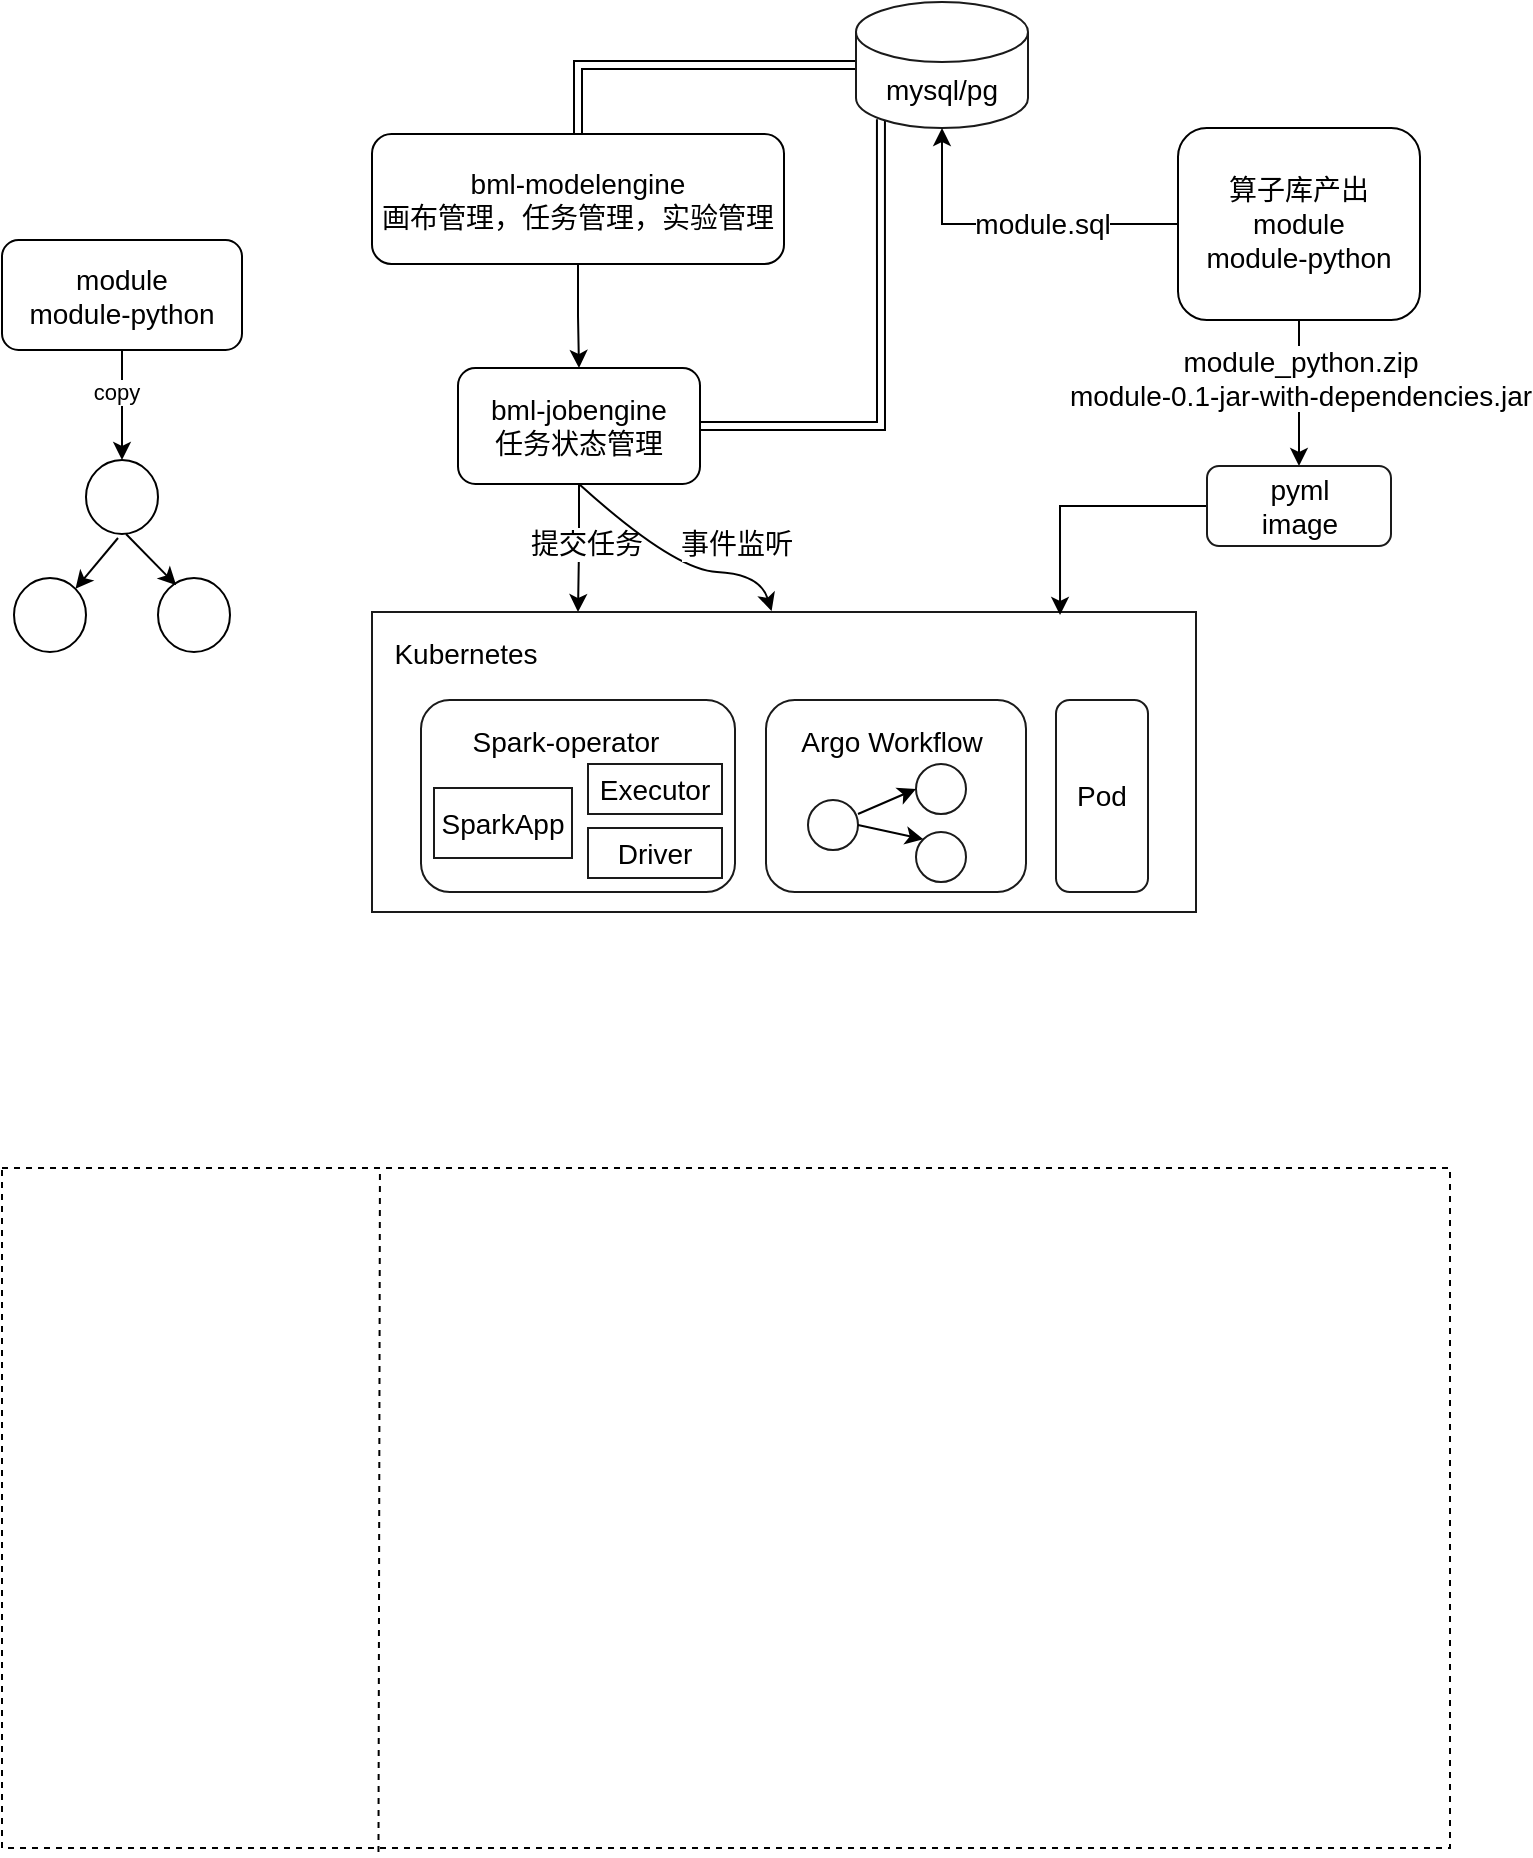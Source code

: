 <mxfile version="20.2.3" type="github">
  <diagram id="64Jt0cq0rktBT73mkihS" name="第 1 页">
    <mxGraphModel dx="946" dy="550" grid="0" gridSize="10" guides="1" tooltips="1" connect="1" arrows="1" fold="1" page="1" pageScale="1" pageWidth="827" pageHeight="1169" math="0" shadow="0">
      <root>
        <mxCell id="0" />
        <mxCell id="1" parent="0" />
        <mxCell id="h9jA4bjuBwyg49SDh_s5-1" value="" style="ellipse;whiteSpace=wrap;html=1;" vertex="1" parent="1">
          <mxGeometry x="77" y="283" width="36" height="37" as="geometry" />
        </mxCell>
        <mxCell id="h9jA4bjuBwyg49SDh_s5-17" style="edgeStyle=orthogonalEdgeStyle;rounded=0;orthogonalLoop=1;jettySize=auto;html=1;entryX=0.5;entryY=0;entryDx=0;entryDy=0;" edge="1" parent="1" source="h9jA4bjuBwyg49SDh_s5-2" target="h9jA4bjuBwyg49SDh_s5-1">
          <mxGeometry relative="1" as="geometry" />
        </mxCell>
        <mxCell id="h9jA4bjuBwyg49SDh_s5-18" value="copy" style="edgeLabel;html=1;align=center;verticalAlign=middle;resizable=0;points=[];" vertex="1" connectable="0" parent="h9jA4bjuBwyg49SDh_s5-17">
          <mxGeometry x="-0.255" y="-3" relative="1" as="geometry">
            <mxPoint as="offset" />
          </mxGeometry>
        </mxCell>
        <mxCell id="h9jA4bjuBwyg49SDh_s5-2" value="&lt;font style=&quot;font-size: 14px;&quot;&gt;module&lt;br&gt;module-python&lt;/font&gt;" style="rounded=1;whiteSpace=wrap;html=1;" vertex="1" parent="1">
          <mxGeometry x="35" y="173" width="120" height="55" as="geometry" />
        </mxCell>
        <mxCell id="h9jA4bjuBwyg49SDh_s5-3" value="" style="ellipse;whiteSpace=wrap;html=1;" vertex="1" parent="1">
          <mxGeometry x="113" y="342" width="36" height="37" as="geometry" />
        </mxCell>
        <mxCell id="h9jA4bjuBwyg49SDh_s5-4" value="" style="ellipse;whiteSpace=wrap;html=1;" vertex="1" parent="1">
          <mxGeometry x="41" y="342" width="36" height="37" as="geometry" />
        </mxCell>
        <mxCell id="h9jA4bjuBwyg49SDh_s5-8" value="" style="endArrow=classic;html=1;rounded=0;entryX=1;entryY=0;entryDx=0;entryDy=0;" edge="1" parent="1" target="h9jA4bjuBwyg49SDh_s5-4">
          <mxGeometry width="50" height="50" relative="1" as="geometry">
            <mxPoint x="93" y="322" as="sourcePoint" />
            <mxPoint x="131" y="355" as="targetPoint" />
          </mxGeometry>
        </mxCell>
        <mxCell id="h9jA4bjuBwyg49SDh_s5-11" value="" style="endArrow=classic;html=1;rounded=0;entryX=0;entryY=0;entryDx=0;entryDy=0;" edge="1" parent="1">
          <mxGeometry width="50" height="50" relative="1" as="geometry">
            <mxPoint x="97" y="320" as="sourcePoint" />
            <mxPoint x="122.099" y="345.599" as="targetPoint" />
          </mxGeometry>
        </mxCell>
        <mxCell id="h9jA4bjuBwyg49SDh_s5-22" value="" style="verticalLabelPosition=bottom;verticalAlign=top;html=1;shape=mxgraph.basic.rect;fillColor2=none;strokeWidth=1;size=20;indent=5;dashed=1;textOpacity=0;fillColor=none;" vertex="1" parent="1">
          <mxGeometry x="35" y="637" width="724" height="340" as="geometry" />
        </mxCell>
        <mxCell id="h9jA4bjuBwyg49SDh_s5-24" value="" style="endArrow=none;dashed=1;html=1;rounded=0;exitX=0.26;exitY=1.006;exitDx=0;exitDy=0;exitPerimeter=0;entryX=0.261;entryY=0.009;entryDx=0;entryDy=0;entryPerimeter=0;" edge="1" parent="1" source="h9jA4bjuBwyg49SDh_s5-22" target="h9jA4bjuBwyg49SDh_s5-22">
          <mxGeometry width="50" height="50" relative="1" as="geometry">
            <mxPoint x="217" y="177" as="sourcePoint" />
            <mxPoint x="267" y="123" as="targetPoint" />
          </mxGeometry>
        </mxCell>
        <mxCell id="h9jA4bjuBwyg49SDh_s5-27" value="" style="edgeStyle=orthogonalEdgeStyle;rounded=0;orthogonalLoop=1;jettySize=auto;html=1;fontSize=14;" edge="1" parent="1" source="h9jA4bjuBwyg49SDh_s5-25" target="h9jA4bjuBwyg49SDh_s5-26">
          <mxGeometry relative="1" as="geometry" />
        </mxCell>
        <mxCell id="h9jA4bjuBwyg49SDh_s5-25" value="&lt;font style=&quot;font-size: 14px;&quot;&gt;bml-modelengine&lt;br&gt;画布管理，任务管理，实验管理&lt;br&gt;&lt;/font&gt;" style="rounded=1;whiteSpace=wrap;html=1;fillColor=none;" vertex="1" parent="1">
          <mxGeometry x="220" y="120" width="206" height="65" as="geometry" />
        </mxCell>
        <mxCell id="h9jA4bjuBwyg49SDh_s5-47" style="edgeStyle=orthogonalEdgeStyle;rounded=0;orthogonalLoop=1;jettySize=auto;html=1;exitX=0.5;exitY=1;exitDx=0;exitDy=0;entryX=0.25;entryY=0;entryDx=0;entryDy=0;fontSize=14;" edge="1" parent="1" source="h9jA4bjuBwyg49SDh_s5-26" target="h9jA4bjuBwyg49SDh_s5-29">
          <mxGeometry relative="1" as="geometry" />
        </mxCell>
        <mxCell id="h9jA4bjuBwyg49SDh_s5-48" value="提交任务" style="edgeLabel;html=1;align=center;verticalAlign=middle;resizable=0;points=[];fontSize=14;" vertex="1" connectable="0" parent="h9jA4bjuBwyg49SDh_s5-47">
          <mxGeometry x="-0.081" y="3" relative="1" as="geometry">
            <mxPoint as="offset" />
          </mxGeometry>
        </mxCell>
        <mxCell id="h9jA4bjuBwyg49SDh_s5-61" style="edgeStyle=orthogonalEdgeStyle;rounded=0;orthogonalLoop=1;jettySize=auto;html=1;entryX=0.145;entryY=1;entryDx=0;entryDy=-4.35;entryPerimeter=0;fontSize=14;shape=link;" edge="1" parent="1" source="h9jA4bjuBwyg49SDh_s5-26" target="h9jA4bjuBwyg49SDh_s5-52">
          <mxGeometry relative="1" as="geometry" />
        </mxCell>
        <mxCell id="h9jA4bjuBwyg49SDh_s5-26" value="bml-jobengine&lt;br&gt;任务状态管理" style="rounded=1;whiteSpace=wrap;html=1;fontSize=14;fillColor=none;" vertex="1" parent="1">
          <mxGeometry x="263" y="237" width="121" height="58" as="geometry" />
        </mxCell>
        <mxCell id="h9jA4bjuBwyg49SDh_s5-29" value="" style="rounded=0;whiteSpace=wrap;html=1;fontSize=14;fillColor=default;strokeColor=#1A1A1A;" vertex="1" parent="1">
          <mxGeometry x="220" y="359" width="412" height="150" as="geometry" />
        </mxCell>
        <mxCell id="h9jA4bjuBwyg49SDh_s5-30" value="Kubernetes" style="text;html=1;strokeColor=none;fillColor=none;align=center;verticalAlign=middle;whiteSpace=wrap;rounded=0;fontSize=14;" vertex="1" parent="1">
          <mxGeometry x="237" y="365" width="60" height="30" as="geometry" />
        </mxCell>
        <mxCell id="h9jA4bjuBwyg49SDh_s5-31" value="" style="rounded=1;whiteSpace=wrap;html=1;fontSize=14;strokeColor=#1A1A1A;fillColor=default;" vertex="1" parent="1">
          <mxGeometry x="244.5" y="403" width="157" height="96" as="geometry" />
        </mxCell>
        <mxCell id="h9jA4bjuBwyg49SDh_s5-34" value="SparkApp" style="rounded=0;whiteSpace=wrap;html=1;fontSize=14;strokeColor=#1A1A1A;fillColor=default;" vertex="1" parent="1">
          <mxGeometry x="251" y="447" width="69" height="35" as="geometry" />
        </mxCell>
        <mxCell id="h9jA4bjuBwyg49SDh_s5-35" value="Executor" style="rounded=0;whiteSpace=wrap;html=1;fontSize=14;strokeColor=#1A1A1A;fillColor=default;" vertex="1" parent="1">
          <mxGeometry x="328" y="435" width="67" height="25" as="geometry" />
        </mxCell>
        <mxCell id="h9jA4bjuBwyg49SDh_s5-36" value="Driver" style="rounded=0;whiteSpace=wrap;html=1;fontSize=14;strokeColor=#1A1A1A;fillColor=default;" vertex="1" parent="1">
          <mxGeometry x="328" y="467" width="67" height="25" as="geometry" />
        </mxCell>
        <mxCell id="h9jA4bjuBwyg49SDh_s5-37" value="Spark-operator" style="text;html=1;strokeColor=none;fillColor=none;align=center;verticalAlign=middle;whiteSpace=wrap;rounded=0;fontSize=14;" vertex="1" parent="1">
          <mxGeometry x="263" y="409" width="108" height="30" as="geometry" />
        </mxCell>
        <mxCell id="h9jA4bjuBwyg49SDh_s5-38" value="" style="rounded=1;whiteSpace=wrap;html=1;fontSize=14;strokeColor=#1A1A1A;fillColor=default;" vertex="1" parent="1">
          <mxGeometry x="417" y="403" width="130" height="96" as="geometry" />
        </mxCell>
        <mxCell id="h9jA4bjuBwyg49SDh_s5-39" value="Argo Workflow" style="text;html=1;strokeColor=none;fillColor=none;align=center;verticalAlign=middle;whiteSpace=wrap;rounded=0;fontSize=14;" vertex="1" parent="1">
          <mxGeometry x="426" y="409" width="108" height="30" as="geometry" />
        </mxCell>
        <mxCell id="h9jA4bjuBwyg49SDh_s5-41" value="" style="ellipse;whiteSpace=wrap;html=1;aspect=fixed;fontSize=14;strokeColor=#1A1A1A;fillColor=default;" vertex="1" parent="1">
          <mxGeometry x="438" y="453" width="25" height="25" as="geometry" />
        </mxCell>
        <mxCell id="h9jA4bjuBwyg49SDh_s5-42" value="" style="ellipse;whiteSpace=wrap;html=1;aspect=fixed;fontSize=14;strokeColor=#1A1A1A;fillColor=default;" vertex="1" parent="1">
          <mxGeometry x="492" y="435" width="25" height="25" as="geometry" />
        </mxCell>
        <mxCell id="h9jA4bjuBwyg49SDh_s5-43" value="" style="ellipse;whiteSpace=wrap;html=1;aspect=fixed;fontSize=14;strokeColor=#1A1A1A;fillColor=default;" vertex="1" parent="1">
          <mxGeometry x="492" y="469" width="25" height="25" as="geometry" />
        </mxCell>
        <mxCell id="h9jA4bjuBwyg49SDh_s5-44" value="" style="endArrow=classic;html=1;rounded=0;entryX=0;entryY=0.5;entryDx=0;entryDy=0;" edge="1" parent="1" target="h9jA4bjuBwyg49SDh_s5-42">
          <mxGeometry width="50" height="50" relative="1" as="geometry">
            <mxPoint x="463" y="460" as="sourcePoint" />
            <mxPoint x="441.901" y="485.599" as="targetPoint" />
          </mxGeometry>
        </mxCell>
        <mxCell id="h9jA4bjuBwyg49SDh_s5-45" value="" style="endArrow=classic;html=1;rounded=0;entryX=0;entryY=0;entryDx=0;entryDy=0;exitX=1;exitY=0.5;exitDx=0;exitDy=0;" edge="1" parent="1" source="h9jA4bjuBwyg49SDh_s5-41" target="h9jA4bjuBwyg49SDh_s5-43">
          <mxGeometry width="50" height="50" relative="1" as="geometry">
            <mxPoint x="473" y="470" as="sourcePoint" />
            <mxPoint x="502" y="457.5" as="targetPoint" />
          </mxGeometry>
        </mxCell>
        <mxCell id="h9jA4bjuBwyg49SDh_s5-46" value="Pod" style="rounded=1;whiteSpace=wrap;html=1;fontSize=14;strokeColor=#1A1A1A;fillColor=default;" vertex="1" parent="1">
          <mxGeometry x="562" y="403" width="46" height="96" as="geometry" />
        </mxCell>
        <mxCell id="h9jA4bjuBwyg49SDh_s5-50" value="" style="curved=1;endArrow=classic;html=1;rounded=0;fontSize=14;exitX=0.5;exitY=1;exitDx=0;exitDy=0;entryX=0.485;entryY=-0.003;entryDx=0;entryDy=0;entryPerimeter=0;" edge="1" parent="1" source="h9jA4bjuBwyg49SDh_s5-26" target="h9jA4bjuBwyg49SDh_s5-29">
          <mxGeometry width="50" height="50" relative="1" as="geometry">
            <mxPoint x="465" y="345" as="sourcePoint" />
            <mxPoint x="515" y="295" as="targetPoint" />
            <Array as="points">
              <mxPoint x="371" y="338" />
              <mxPoint x="414" y="340" />
            </Array>
          </mxGeometry>
        </mxCell>
        <mxCell id="h9jA4bjuBwyg49SDh_s5-51" value="事件监听" style="edgeLabel;html=1;align=center;verticalAlign=middle;resizable=0;points=[];fontSize=14;" vertex="1" connectable="0" parent="h9jA4bjuBwyg49SDh_s5-50">
          <mxGeometry x="0.11" y="-1" relative="1" as="geometry">
            <mxPoint x="25" y="-15" as="offset" />
          </mxGeometry>
        </mxCell>
        <mxCell id="h9jA4bjuBwyg49SDh_s5-53" value="" style="edgeStyle=orthogonalEdgeStyle;rounded=0;orthogonalLoop=1;jettySize=auto;html=1;fontSize=14;shape=link;" edge="1" parent="1" source="h9jA4bjuBwyg49SDh_s5-52" target="h9jA4bjuBwyg49SDh_s5-25">
          <mxGeometry relative="1" as="geometry" />
        </mxCell>
        <mxCell id="h9jA4bjuBwyg49SDh_s5-52" value="mysql/pg" style="shape=cylinder3;whiteSpace=wrap;html=1;boundedLbl=1;backgroundOutline=1;size=15;fontSize=14;strokeColor=#1A1A1A;fillColor=default;" vertex="1" parent="1">
          <mxGeometry x="462" y="54" width="86" height="63" as="geometry" />
        </mxCell>
        <mxCell id="h9jA4bjuBwyg49SDh_s5-55" style="edgeStyle=orthogonalEdgeStyle;rounded=0;orthogonalLoop=1;jettySize=auto;html=1;entryX=0.5;entryY=1;entryDx=0;entryDy=0;entryPerimeter=0;fontSize=14;" edge="1" parent="1" source="h9jA4bjuBwyg49SDh_s5-54" target="h9jA4bjuBwyg49SDh_s5-52">
          <mxGeometry relative="1" as="geometry" />
        </mxCell>
        <mxCell id="h9jA4bjuBwyg49SDh_s5-56" value="module.sql" style="edgeLabel;html=1;align=center;verticalAlign=middle;resizable=0;points=[];fontSize=14;" vertex="1" connectable="0" parent="h9jA4bjuBwyg49SDh_s5-55">
          <mxGeometry x="-0.181" relative="1" as="geometry">
            <mxPoint as="offset" />
          </mxGeometry>
        </mxCell>
        <mxCell id="h9jA4bjuBwyg49SDh_s5-58" value="" style="edgeStyle=orthogonalEdgeStyle;rounded=0;orthogonalLoop=1;jettySize=auto;html=1;fontSize=14;" edge="1" parent="1" source="h9jA4bjuBwyg49SDh_s5-54" target="h9jA4bjuBwyg49SDh_s5-57">
          <mxGeometry relative="1" as="geometry" />
        </mxCell>
        <mxCell id="h9jA4bjuBwyg49SDh_s5-59" value="module_python.zip&lt;br&gt;module-0.1-jar-with-dependencies.jar" style="edgeLabel;html=1;align=center;verticalAlign=middle;resizable=0;points=[];fontSize=14;" vertex="1" connectable="0" parent="h9jA4bjuBwyg49SDh_s5-58">
          <mxGeometry x="-0.225" relative="1" as="geometry">
            <mxPoint as="offset" />
          </mxGeometry>
        </mxCell>
        <mxCell id="h9jA4bjuBwyg49SDh_s5-54" value="&lt;font style=&quot;font-size: 14px;&quot;&gt;算子库产出&lt;br&gt;module&lt;br&gt;module-python&lt;/font&gt;" style="rounded=1;whiteSpace=wrap;html=1;" vertex="1" parent="1">
          <mxGeometry x="623" y="117" width="121" height="96" as="geometry" />
        </mxCell>
        <mxCell id="h9jA4bjuBwyg49SDh_s5-60" style="edgeStyle=orthogonalEdgeStyle;rounded=0;orthogonalLoop=1;jettySize=auto;html=1;entryX=0.835;entryY=0.01;entryDx=0;entryDy=0;entryPerimeter=0;fontSize=14;" edge="1" parent="1" source="h9jA4bjuBwyg49SDh_s5-57" target="h9jA4bjuBwyg49SDh_s5-29">
          <mxGeometry relative="1" as="geometry" />
        </mxCell>
        <mxCell id="h9jA4bjuBwyg49SDh_s5-57" value="pyml&lt;br&gt;image" style="rounded=1;whiteSpace=wrap;html=1;fontSize=14;strokeColor=#1A1A1A;fillColor=default;" vertex="1" parent="1">
          <mxGeometry x="637.5" y="286" width="92" height="40" as="geometry" />
        </mxCell>
      </root>
    </mxGraphModel>
  </diagram>
</mxfile>
